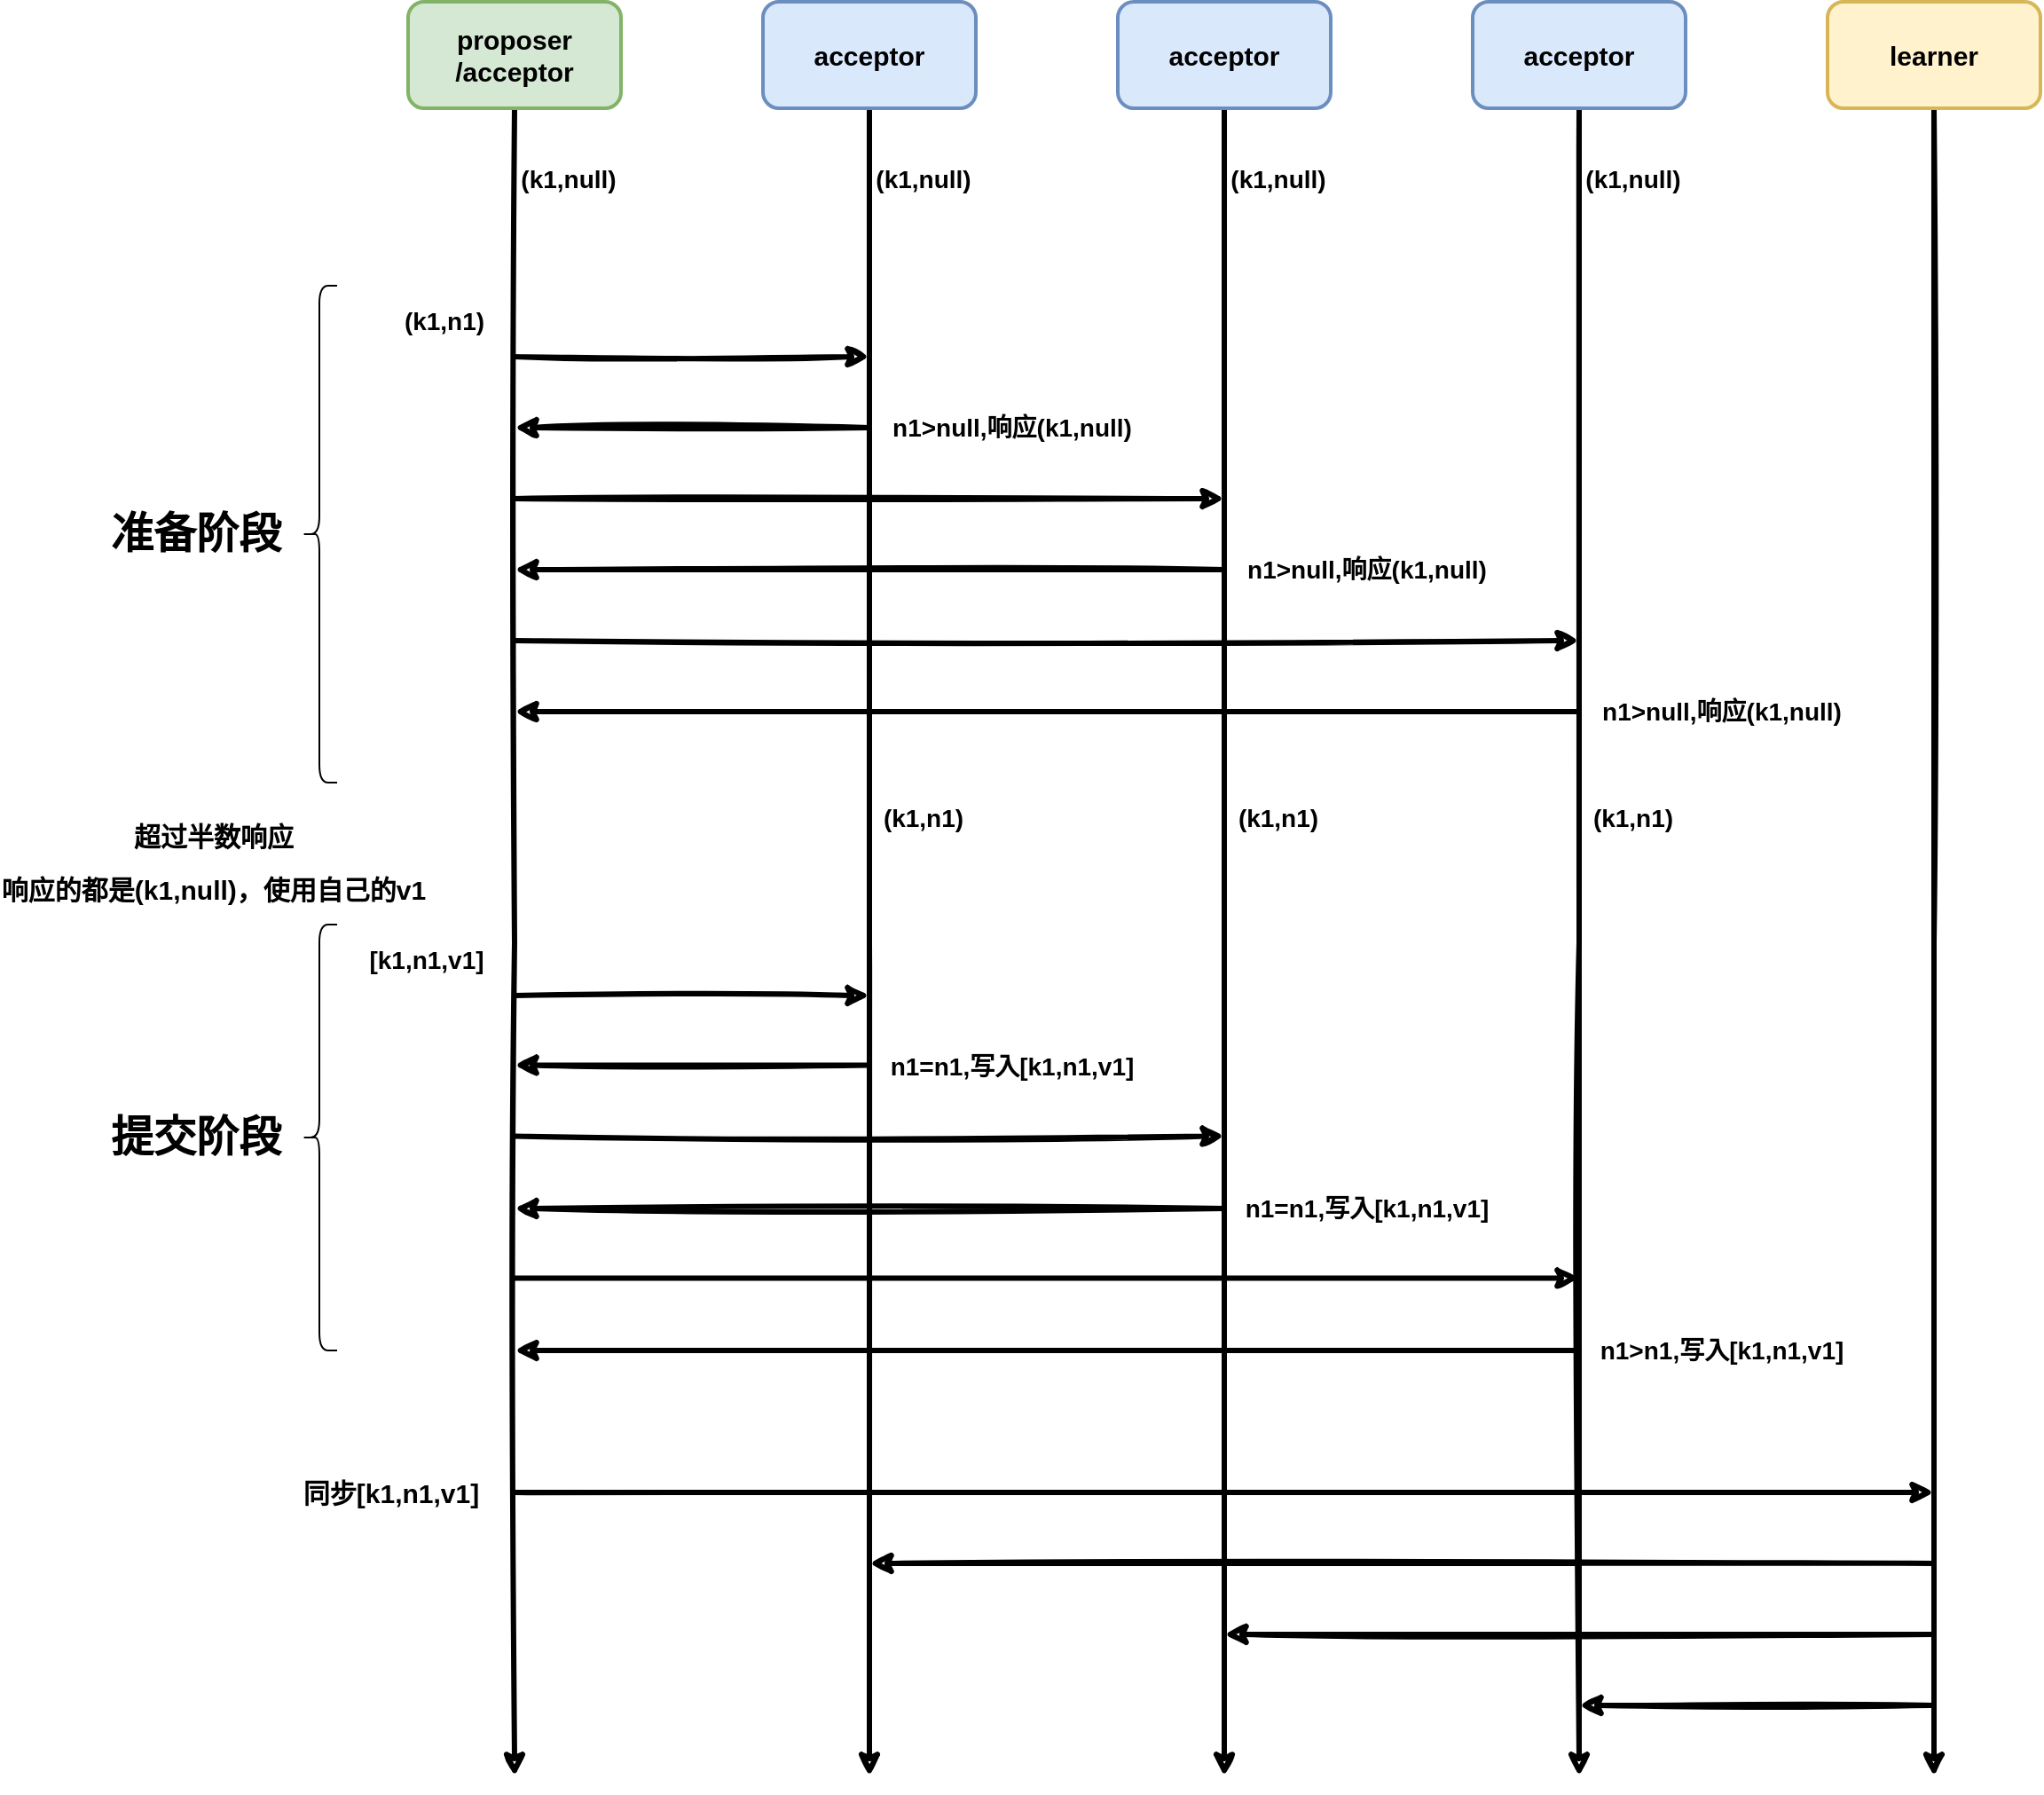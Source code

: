 <mxfile version="20.6.0" type="github">
  <diagram id="0MArv5eT3yof2RvUSmyE" name="第 1 页">
    <mxGraphModel dx="2404" dy="985" grid="1" gridSize="10" guides="1" tooltips="1" connect="1" arrows="1" fold="1" page="1" pageScale="1" pageWidth="827" pageHeight="1169" math="0" shadow="0">
      <root>
        <mxCell id="0" />
        <mxCell id="1" parent="0" />
        <mxCell id="Nsijig0Uwq6mhe-YT7a--6" style="edgeStyle=orthogonalEdgeStyle;rounded=0;orthogonalLoop=1;jettySize=auto;html=1;fontSize=15;strokeWidth=3;sketch=1;" edge="1" parent="1" source="Nsijig0Uwq6mhe-YT7a--1">
          <mxGeometry relative="1" as="geometry">
            <mxPoint x="220" y="1240" as="targetPoint" />
          </mxGeometry>
        </mxCell>
        <mxCell id="Nsijig0Uwq6mhe-YT7a--1" value="proposer&lt;br&gt;/acceptor" style="rounded=1;whiteSpace=wrap;html=1;strokeWidth=2;fillWeight=4;hachureGap=8;hachureAngle=45;fillColor=#d5e8d4;sketch=0;strokeColor=#82b366;fontSize=15;fontStyle=1" vertex="1" parent="1">
          <mxGeometry x="160" y="240" width="120" height="60" as="geometry" />
        </mxCell>
        <mxCell id="Nsijig0Uwq6mhe-YT7a--7" style="edgeStyle=orthogonalEdgeStyle;rounded=0;orthogonalLoop=1;jettySize=auto;html=1;fontSize=15;strokeWidth=3;sketch=1;" edge="1" parent="1" source="Nsijig0Uwq6mhe-YT7a--2">
          <mxGeometry relative="1" as="geometry">
            <mxPoint x="420" y="1240" as="targetPoint" />
          </mxGeometry>
        </mxCell>
        <mxCell id="Nsijig0Uwq6mhe-YT7a--2" value="acceptor" style="rounded=1;whiteSpace=wrap;html=1;strokeWidth=2;fillWeight=4;hachureGap=8;hachureAngle=45;fillColor=#dae8fc;sketch=0;strokeColor=#6c8ebf;fontSize=15;fontStyle=1" vertex="1" parent="1">
          <mxGeometry x="360" y="240" width="120" height="60" as="geometry" />
        </mxCell>
        <mxCell id="Nsijig0Uwq6mhe-YT7a--8" style="edgeStyle=orthogonalEdgeStyle;rounded=0;orthogonalLoop=1;jettySize=auto;html=1;fontSize=15;strokeWidth=3;sketch=1;" edge="1" parent="1" source="Nsijig0Uwq6mhe-YT7a--3">
          <mxGeometry relative="1" as="geometry">
            <mxPoint x="620" y="1240" as="targetPoint" />
          </mxGeometry>
        </mxCell>
        <mxCell id="Nsijig0Uwq6mhe-YT7a--3" value="acceptor" style="rounded=1;whiteSpace=wrap;html=1;strokeWidth=2;fillWeight=4;hachureGap=8;hachureAngle=45;fillColor=#dae8fc;sketch=0;strokeColor=#6c8ebf;fontSize=15;fontStyle=1" vertex="1" parent="1">
          <mxGeometry x="560" y="240" width="120" height="60" as="geometry" />
        </mxCell>
        <mxCell id="Nsijig0Uwq6mhe-YT7a--9" style="edgeStyle=orthogonalEdgeStyle;rounded=0;orthogonalLoop=1;jettySize=auto;html=1;fontSize=15;strokeWidth=3;sketch=1;" edge="1" parent="1" source="Nsijig0Uwq6mhe-YT7a--4">
          <mxGeometry relative="1" as="geometry">
            <mxPoint x="820" y="1240" as="targetPoint" />
          </mxGeometry>
        </mxCell>
        <mxCell id="Nsijig0Uwq6mhe-YT7a--4" value="acceptor" style="rounded=1;whiteSpace=wrap;html=1;strokeWidth=2;fillWeight=4;hachureGap=8;hachureAngle=45;fillColor=#dae8fc;sketch=0;strokeColor=#6c8ebf;fontSize=15;fontStyle=1" vertex="1" parent="1">
          <mxGeometry x="760" y="240" width="120" height="60" as="geometry" />
        </mxCell>
        <mxCell id="Nsijig0Uwq6mhe-YT7a--11" value="" style="endArrow=classic;html=1;rounded=0;sketch=1;strokeWidth=3;fontSize=14;" edge="1" parent="1">
          <mxGeometry width="50" height="50" relative="1" as="geometry">
            <mxPoint x="220" y="440" as="sourcePoint" />
            <mxPoint x="420" y="440" as="targetPoint" />
          </mxGeometry>
        </mxCell>
        <mxCell id="Nsijig0Uwq6mhe-YT7a--12" value="(k1,null)" style="text;strokeColor=none;fillColor=none;html=1;fontSize=14;fontStyle=1;verticalAlign=middle;align=center;sketch=0;" vertex="1" parent="1">
          <mxGeometry x="200" y="320" width="100" height="40" as="geometry" />
        </mxCell>
        <mxCell id="Nsijig0Uwq6mhe-YT7a--13" value="" style="endArrow=classic;html=1;rounded=0;sketch=1;strokeWidth=3;fontSize=15;" edge="1" parent="1">
          <mxGeometry width="50" height="50" relative="1" as="geometry">
            <mxPoint x="220" y="520" as="sourcePoint" />
            <mxPoint x="620" y="520" as="targetPoint" />
            <Array as="points" />
          </mxGeometry>
        </mxCell>
        <mxCell id="Nsijig0Uwq6mhe-YT7a--14" value="" style="endArrow=classic;html=1;rounded=0;sketch=1;strokeWidth=3;fontSize=15;" edge="1" parent="1">
          <mxGeometry width="50" height="50" relative="1" as="geometry">
            <mxPoint x="220" y="600" as="sourcePoint" />
            <mxPoint x="820" y="600" as="targetPoint" />
          </mxGeometry>
        </mxCell>
        <mxCell id="Nsijig0Uwq6mhe-YT7a--15" value="(k1,null)" style="text;strokeColor=none;fillColor=none;html=1;fontSize=14;fontStyle=1;verticalAlign=middle;align=center;sketch=0;" vertex="1" parent="1">
          <mxGeometry x="400" y="320" width="100" height="40" as="geometry" />
        </mxCell>
        <mxCell id="Nsijig0Uwq6mhe-YT7a--16" value="(k1,null)" style="text;strokeColor=none;fillColor=none;html=1;fontSize=14;fontStyle=1;verticalAlign=middle;align=center;sketch=0;" vertex="1" parent="1">
          <mxGeometry x="600" y="320" width="100" height="40" as="geometry" />
        </mxCell>
        <mxCell id="Nsijig0Uwq6mhe-YT7a--17" value="(k1,null)" style="text;strokeColor=none;fillColor=none;html=1;fontSize=14;fontStyle=1;verticalAlign=middle;align=center;sketch=0;" vertex="1" parent="1">
          <mxGeometry x="800" y="320" width="100" height="40" as="geometry" />
        </mxCell>
        <mxCell id="Nsijig0Uwq6mhe-YT7a--19" value="" style="endArrow=classic;html=1;rounded=0;sketch=1;strokeWidth=3;fontSize=15;" edge="1" parent="1">
          <mxGeometry width="50" height="50" relative="1" as="geometry">
            <mxPoint x="420" y="480" as="sourcePoint" />
            <mxPoint x="220" y="480" as="targetPoint" />
          </mxGeometry>
        </mxCell>
        <mxCell id="Nsijig0Uwq6mhe-YT7a--20" value="" style="endArrow=classic;html=1;rounded=0;sketch=1;strokeWidth=3;fontSize=15;" edge="1" parent="1">
          <mxGeometry width="50" height="50" relative="1" as="geometry">
            <mxPoint x="620" y="560" as="sourcePoint" />
            <mxPoint x="220" y="560" as="targetPoint" />
          </mxGeometry>
        </mxCell>
        <mxCell id="Nsijig0Uwq6mhe-YT7a--21" value="" style="endArrow=classic;html=1;rounded=0;sketch=1;strokeWidth=3;fontSize=15;" edge="1" parent="1">
          <mxGeometry width="50" height="50" relative="1" as="geometry">
            <mxPoint x="820" y="640" as="sourcePoint" />
            <mxPoint x="220" y="640" as="targetPoint" />
          </mxGeometry>
        </mxCell>
        <mxCell id="Nsijig0Uwq6mhe-YT7a--22" value="" style="endArrow=classic;html=1;rounded=0;sketch=1;strokeWidth=3;fontSize=14;" edge="1" parent="1">
          <mxGeometry width="50" height="50" relative="1" as="geometry">
            <mxPoint x="220" y="800" as="sourcePoint" />
            <mxPoint x="420" y="800" as="targetPoint" />
          </mxGeometry>
        </mxCell>
        <mxCell id="Nsijig0Uwq6mhe-YT7a--23" value="" style="endArrow=classic;html=1;rounded=0;sketch=1;strokeWidth=3;fontSize=15;" edge="1" parent="1">
          <mxGeometry width="50" height="50" relative="1" as="geometry">
            <mxPoint x="220" y="879.23" as="sourcePoint" />
            <mxPoint x="620" y="879.23" as="targetPoint" />
            <Array as="points" />
          </mxGeometry>
        </mxCell>
        <mxCell id="Nsijig0Uwq6mhe-YT7a--24" value="" style="endArrow=classic;html=1;rounded=0;sketch=1;strokeWidth=3;fontSize=15;" edge="1" parent="1">
          <mxGeometry width="50" height="50" relative="1" as="geometry">
            <mxPoint x="220" y="959.23" as="sourcePoint" />
            <mxPoint x="820" y="959.23" as="targetPoint" />
          </mxGeometry>
        </mxCell>
        <mxCell id="Nsijig0Uwq6mhe-YT7a--26" value="(k1,n1)" style="text;strokeColor=none;fillColor=none;html=1;fontSize=14;fontStyle=1;verticalAlign=middle;align=center;sketch=0;" vertex="1" parent="1">
          <mxGeometry x="130" y="400" width="100" height="40" as="geometry" />
        </mxCell>
        <mxCell id="Nsijig0Uwq6mhe-YT7a--27" value="n1&amp;gt;null,响应(k1,null)" style="text;strokeColor=none;fillColor=none;html=1;fontSize=14;fontStyle=1;verticalAlign=middle;align=center;sketch=0;" vertex="1" parent="1">
          <mxGeometry x="450" y="460" width="100" height="40" as="geometry" />
        </mxCell>
        <mxCell id="Nsijig0Uwq6mhe-YT7a--28" value="n1&amp;gt;null,响应(k1,null)" style="text;strokeColor=none;fillColor=none;html=1;fontSize=14;fontStyle=1;verticalAlign=middle;align=center;sketch=0;" vertex="1" parent="1">
          <mxGeometry x="650" y="540" width="100" height="40" as="geometry" />
        </mxCell>
        <mxCell id="Nsijig0Uwq6mhe-YT7a--29" value="n1&amp;gt;null,响应(k1,null)" style="text;strokeColor=none;fillColor=none;html=1;fontSize=14;fontStyle=1;verticalAlign=middle;align=center;sketch=0;" vertex="1" parent="1">
          <mxGeometry x="850" y="620" width="100" height="40" as="geometry" />
        </mxCell>
        <mxCell id="Nsijig0Uwq6mhe-YT7a--30" value="" style="shape=curlyBracket;whiteSpace=wrap;html=1;rounded=1;labelPosition=left;verticalLabelPosition=middle;align=right;verticalAlign=middle;sketch=0;fontSize=14;" vertex="1" parent="1">
          <mxGeometry x="100" y="400" width="20" height="280" as="geometry" />
        </mxCell>
        <mxCell id="Nsijig0Uwq6mhe-YT7a--31" value="准备阶段" style="text;strokeColor=none;fillColor=none;html=1;fontSize=24;fontStyle=1;verticalAlign=middle;align=center;sketch=0;" vertex="1" parent="1">
          <mxGeometry x="-10" y="520" width="100" height="40" as="geometry" />
        </mxCell>
        <mxCell id="Nsijig0Uwq6mhe-YT7a--32" value="超过半数响应" style="text;strokeColor=none;fillColor=none;html=1;fontSize=15;fontStyle=1;verticalAlign=middle;align=center;sketch=0;" vertex="1" parent="1">
          <mxGeometry y="690" width="100" height="40" as="geometry" />
        </mxCell>
        <mxCell id="Nsijig0Uwq6mhe-YT7a--33" value="" style="shape=curlyBracket;whiteSpace=wrap;html=1;rounded=1;labelPosition=left;verticalLabelPosition=middle;align=right;verticalAlign=middle;sketch=0;fontSize=14;" vertex="1" parent="1">
          <mxGeometry x="100" y="760" width="20" height="240" as="geometry" />
        </mxCell>
        <mxCell id="Nsijig0Uwq6mhe-YT7a--34" value="[k1,n1,v1]" style="text;strokeColor=none;fillColor=none;html=1;fontSize=14;fontStyle=1;verticalAlign=middle;align=center;sketch=0;" vertex="1" parent="1">
          <mxGeometry x="120" y="760" width="100" height="40" as="geometry" />
        </mxCell>
        <mxCell id="Nsijig0Uwq6mhe-YT7a--35" value="n1=n1,写入[k1,n1,v1]" style="text;strokeColor=none;fillColor=none;html=1;fontSize=14;fontStyle=1;verticalAlign=middle;align=center;sketch=0;" vertex="1" parent="1">
          <mxGeometry x="450" y="820" width="100" height="40" as="geometry" />
        </mxCell>
        <mxCell id="Nsijig0Uwq6mhe-YT7a--36" value="n1=n1,写入[k1,n1,v1]" style="text;strokeColor=none;fillColor=none;html=1;fontSize=14;fontStyle=1;verticalAlign=middle;align=center;sketch=0;" vertex="1" parent="1">
          <mxGeometry x="650" y="900" width="100" height="40" as="geometry" />
        </mxCell>
        <mxCell id="Nsijig0Uwq6mhe-YT7a--37" value="n1&amp;gt;n1,写入[k1,n1,v1]" style="text;strokeColor=none;fillColor=none;html=1;fontSize=14;fontStyle=1;verticalAlign=middle;align=center;sketch=0;" vertex="1" parent="1">
          <mxGeometry x="850" y="980" width="100" height="40" as="geometry" />
        </mxCell>
        <mxCell id="Nsijig0Uwq6mhe-YT7a--38" value="提交阶段" style="text;strokeColor=none;fillColor=none;html=1;fontSize=24;fontStyle=1;verticalAlign=middle;align=center;sketch=0;" vertex="1" parent="1">
          <mxGeometry x="-10" y="860" width="100" height="40" as="geometry" />
        </mxCell>
        <mxCell id="Nsijig0Uwq6mhe-YT7a--40" style="edgeStyle=orthogonalEdgeStyle;rounded=0;sketch=1;orthogonalLoop=1;jettySize=auto;html=1;strokeWidth=3;fontSize=15;" edge="1" parent="1" source="Nsijig0Uwq6mhe-YT7a--39">
          <mxGeometry relative="1" as="geometry">
            <mxPoint x="1020" y="1240" as="targetPoint" />
          </mxGeometry>
        </mxCell>
        <mxCell id="Nsijig0Uwq6mhe-YT7a--39" value="learner" style="rounded=1;whiteSpace=wrap;html=1;strokeWidth=2;fillWeight=4;hachureGap=8;hachureAngle=45;fillColor=#fff2cc;sketch=0;strokeColor=#d6b656;fontSize=15;fontStyle=1" vertex="1" parent="1">
          <mxGeometry x="960" y="240" width="120" height="60" as="geometry" />
        </mxCell>
        <mxCell id="Nsijig0Uwq6mhe-YT7a--41" value="" style="endArrow=classic;html=1;rounded=0;sketch=1;strokeWidth=3;fontSize=15;fillColor=#ffe6cc;strokeColor=#000000;" edge="1" parent="1">
          <mxGeometry width="50" height="50" relative="1" as="geometry">
            <mxPoint x="220" y="1080" as="sourcePoint" />
            <mxPoint x="1020" y="1080" as="targetPoint" />
          </mxGeometry>
        </mxCell>
        <mxCell id="Nsijig0Uwq6mhe-YT7a--42" value="同步[k1,n1,v1]" style="text;strokeColor=none;fillColor=none;html=1;fontSize=15;fontStyle=1;verticalAlign=middle;align=center;sketch=0;" vertex="1" parent="1">
          <mxGeometry x="100" y="1060" width="100" height="40" as="geometry" />
        </mxCell>
        <mxCell id="Nsijig0Uwq6mhe-YT7a--43" value="" style="endArrow=classic;html=1;rounded=0;sketch=1;strokeWidth=3;fontSize=15;" edge="1" parent="1">
          <mxGeometry width="50" height="50" relative="1" as="geometry">
            <mxPoint x="420" y="839.23" as="sourcePoint" />
            <mxPoint x="220" y="839.23" as="targetPoint" />
          </mxGeometry>
        </mxCell>
        <mxCell id="Nsijig0Uwq6mhe-YT7a--44" value="" style="endArrow=classic;html=1;rounded=0;sketch=1;strokeWidth=3;fontSize=15;" edge="1" parent="1">
          <mxGeometry width="50" height="50" relative="1" as="geometry">
            <mxPoint x="620" y="920" as="sourcePoint" />
            <mxPoint x="220" y="920" as="targetPoint" />
          </mxGeometry>
        </mxCell>
        <mxCell id="Nsijig0Uwq6mhe-YT7a--45" value="" style="endArrow=classic;html=1;rounded=0;sketch=1;strokeWidth=3;fontSize=15;" edge="1" parent="1">
          <mxGeometry width="50" height="50" relative="1" as="geometry">
            <mxPoint x="820" y="1000" as="sourcePoint" />
            <mxPoint x="220" y="1000" as="targetPoint" />
          </mxGeometry>
        </mxCell>
        <mxCell id="Nsijig0Uwq6mhe-YT7a--46" value="(k1,n1)" style="text;strokeColor=none;fillColor=none;html=1;fontSize=14;fontStyle=1;verticalAlign=middle;align=center;sketch=0;" vertex="1" parent="1">
          <mxGeometry x="400" y="680" width="100" height="40" as="geometry" />
        </mxCell>
        <mxCell id="Nsijig0Uwq6mhe-YT7a--47" value="(k1,n1)" style="text;strokeColor=none;fillColor=none;html=1;fontSize=14;fontStyle=1;verticalAlign=middle;align=center;sketch=0;" vertex="1" parent="1">
          <mxGeometry x="600" y="680" width="100" height="40" as="geometry" />
        </mxCell>
        <mxCell id="Nsijig0Uwq6mhe-YT7a--48" value="(k1,n1)" style="text;strokeColor=none;fillColor=none;html=1;fontSize=14;fontStyle=1;verticalAlign=middle;align=center;sketch=0;" vertex="1" parent="1">
          <mxGeometry x="800" y="680" width="100" height="40" as="geometry" />
        </mxCell>
        <mxCell id="Nsijig0Uwq6mhe-YT7a--49" value="响应的都是(k1,null)，使用自己的v1" style="text;strokeColor=none;fillColor=none;html=1;fontSize=15;fontStyle=1;verticalAlign=middle;align=center;sketch=0;" vertex="1" parent="1">
          <mxGeometry y="720" width="100" height="40" as="geometry" />
        </mxCell>
        <mxCell id="Nsijig0Uwq6mhe-YT7a--50" value="" style="endArrow=classic;html=1;rounded=0;sketch=1;strokeWidth=3;fontSize=15;" edge="1" parent="1">
          <mxGeometry width="50" height="50" relative="1" as="geometry">
            <mxPoint x="1020" y="1120" as="sourcePoint" />
            <mxPoint x="420" y="1120" as="targetPoint" />
          </mxGeometry>
        </mxCell>
        <mxCell id="Nsijig0Uwq6mhe-YT7a--51" value="" style="endArrow=classic;html=1;rounded=0;sketch=1;strokeWidth=3;fontSize=15;" edge="1" parent="1">
          <mxGeometry width="50" height="50" relative="1" as="geometry">
            <mxPoint x="1020" y="1160.0" as="sourcePoint" />
            <mxPoint x="620" y="1160.0" as="targetPoint" />
          </mxGeometry>
        </mxCell>
        <mxCell id="Nsijig0Uwq6mhe-YT7a--52" value="" style="endArrow=classic;html=1;rounded=0;sketch=1;strokeWidth=3;fontSize=15;" edge="1" parent="1">
          <mxGeometry width="50" height="50" relative="1" as="geometry">
            <mxPoint x="1020" y="1200" as="sourcePoint" />
            <mxPoint x="820" y="1200" as="targetPoint" />
          </mxGeometry>
        </mxCell>
      </root>
    </mxGraphModel>
  </diagram>
</mxfile>
